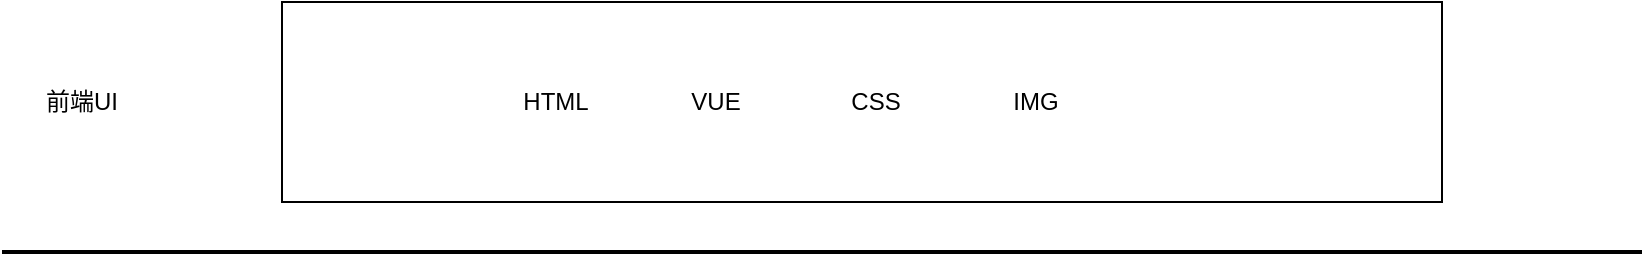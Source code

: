 <mxfile version="11.1.4" type="github"><diagram id="wEb1b6HXxsMHYV4dqPqa" name="Page-1"><mxGraphModel dx="1422" dy="715" grid="1" gridSize="10" guides="1" tooltips="1" connect="1" arrows="1" fold="1" page="1" pageScale="1" pageWidth="1169" pageHeight="1654" math="0" shadow="0"><root><mxCell id="0"/><mxCell id="1" parent="0"/><mxCell id="7lN_JRS0yC2XyBkx5bSR-3" value="" style="rounded=0;whiteSpace=wrap;html=1;" vertex="1" parent="1"><mxGeometry x="290" y="50" width="580" height="100" as="geometry"/></mxCell><mxCell id="7lN_JRS0yC2XyBkx5bSR-5" value="" style="line;strokeWidth=2;html=1;" vertex="1" parent="1"><mxGeometry x="150" y="170" width="820" height="10" as="geometry"/></mxCell><mxCell id="7lN_JRS0yC2XyBkx5bSR-6" value="前端UI" style="text;html=1;strokeColor=none;fillColor=none;align=center;verticalAlign=middle;whiteSpace=wrap;rounded=0;" vertex="1" parent="1"><mxGeometry x="170" y="90" width="40" height="20" as="geometry"/></mxCell><mxCell id="7lN_JRS0yC2XyBkx5bSR-7" value="HTML" style="text;html=1;strokeColor=none;fillColor=none;align=center;verticalAlign=middle;whiteSpace=wrap;rounded=0;" vertex="1" parent="1"><mxGeometry x="407" y="90" width="40" height="20" as="geometry"/></mxCell><mxCell id="7lN_JRS0yC2XyBkx5bSR-8" value="VUE" style="text;html=1;strokeColor=none;fillColor=none;align=center;verticalAlign=middle;whiteSpace=wrap;rounded=0;" vertex="1" parent="1"><mxGeometry x="487" y="90" width="40" height="20" as="geometry"/></mxCell><mxCell id="7lN_JRS0yC2XyBkx5bSR-9" value="CSS" style="text;html=1;strokeColor=none;fillColor=none;align=center;verticalAlign=middle;whiteSpace=wrap;rounded=0;" vertex="1" parent="1"><mxGeometry x="567" y="90" width="40" height="20" as="geometry"/></mxCell><mxCell id="7lN_JRS0yC2XyBkx5bSR-10" value="IMG" style="text;html=1;strokeColor=none;fillColor=none;align=center;verticalAlign=middle;whiteSpace=wrap;rounded=0;" vertex="1" parent="1"><mxGeometry x="647" y="90" width="40" height="20" as="geometry"/></mxCell></root></mxGraphModel></diagram></mxfile>